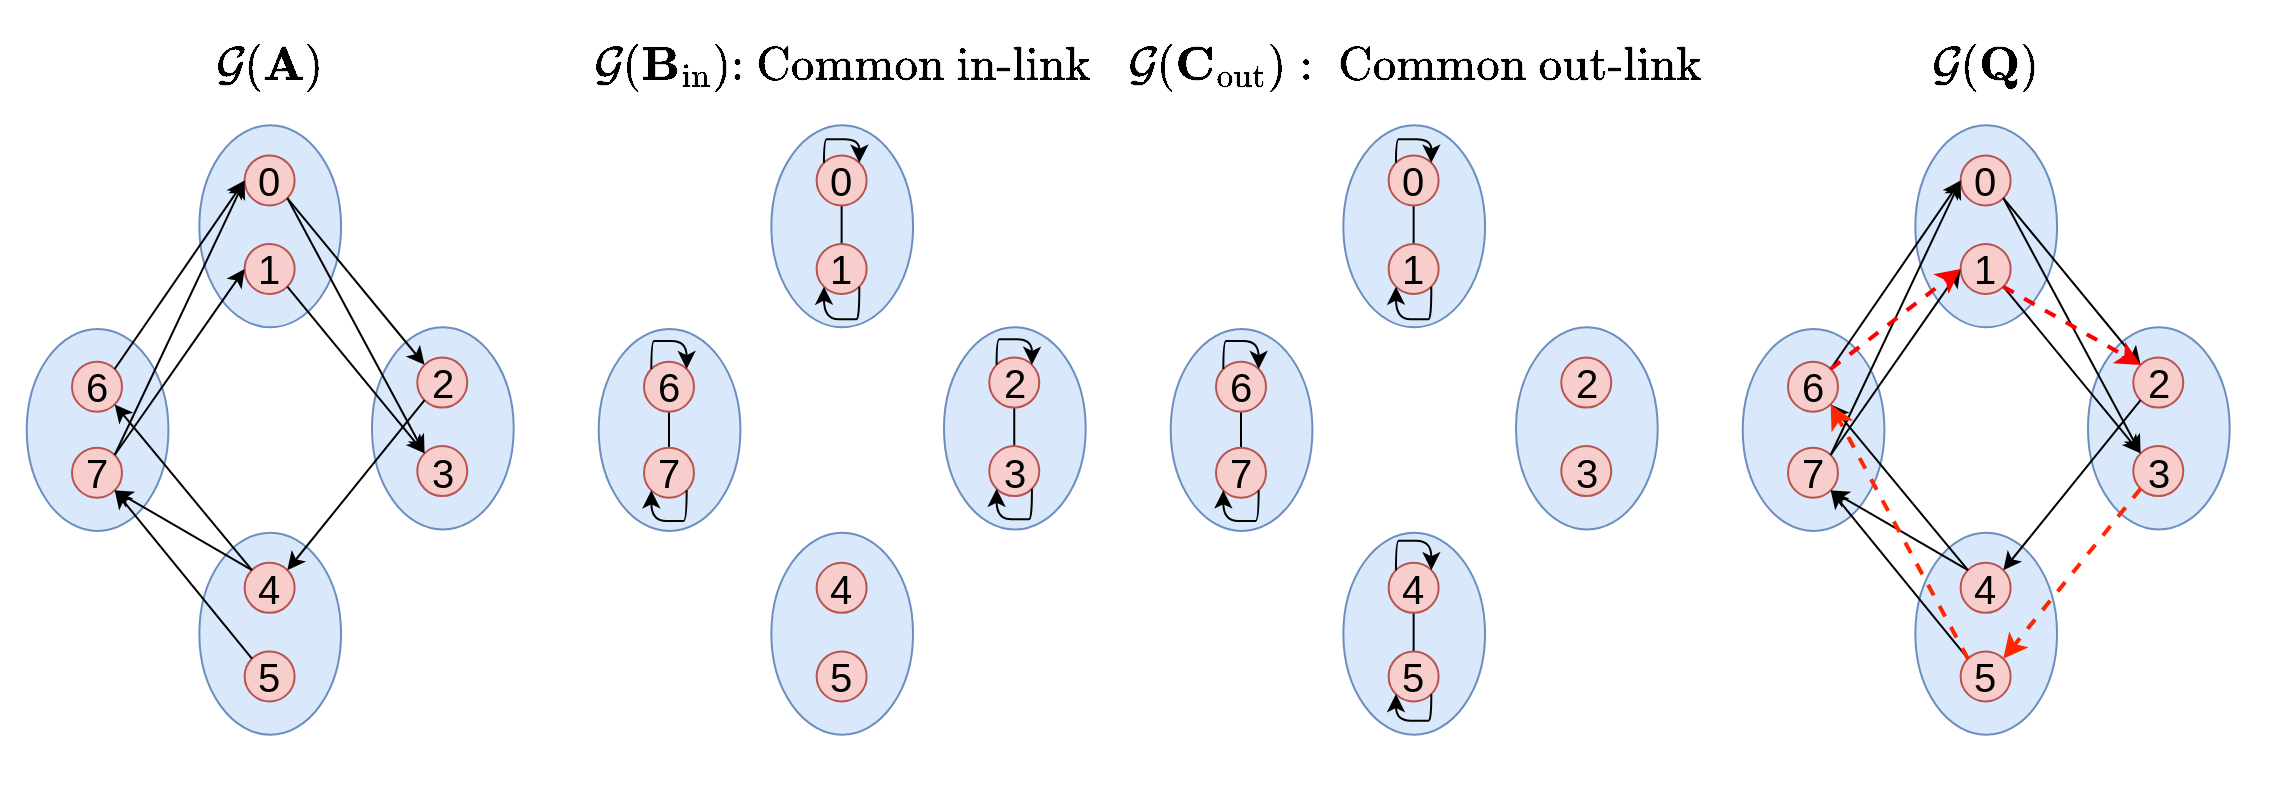 <mxfile version="21.7.2" type="github">
  <diagram name="Page-1" id="w1v2pbCQFpZ6DE9W8kbo">
    <mxGraphModel dx="866" dy="534" grid="1" gridSize="10" guides="1" tooltips="1" connect="1" arrows="1" fold="1" page="1" pageScale="1" pageWidth="1400" pageHeight="850" math="1" shadow="0">
      <root>
        <mxCell id="0" />
        <mxCell id="1" parent="0" />
        <mxCell id="zq6gwk42By_WQmrwpAdC-290" value="" style="rounded=0;whiteSpace=wrap;html=1;strokeColor=none;" parent="1" vertex="1">
          <mxGeometry x="69.79" y="30" width="1140" height="400" as="geometry" />
        </mxCell>
        <mxCell id="zq6gwk42By_WQmrwpAdC-293" value="" style="group" parent="1" vertex="1" connectable="0">
          <mxGeometry x="82" y="60" width="1115.59" height="340" as="geometry" />
        </mxCell>
        <mxCell id="zq6gwk42By_WQmrwpAdC-291" value="" style="group" parent="zq6gwk42By_WQmrwpAdC-293" vertex="1" connectable="0">
          <mxGeometry width="1115.59" height="340" as="geometry" />
        </mxCell>
        <mxCell id="zq6gwk42By_WQmrwpAdC-72" value="" style="group" parent="zq6gwk42By_WQmrwpAdC-291" vertex="1" connectable="0">
          <mxGeometry y="30" width="243.85" height="310" as="geometry" />
        </mxCell>
        <mxCell id="zq6gwk42By_WQmrwpAdC-155" value="" style="group" parent="zq6gwk42By_WQmrwpAdC-72" vertex="1" connectable="0">
          <mxGeometry x="0.361" y="103.674" width="243.489" height="101.853" as="geometry" />
        </mxCell>
        <mxCell id="zq6gwk42By_WQmrwpAdC-154" value="" style="group" parent="zq6gwk42By_WQmrwpAdC-155" vertex="1" connectable="0">
          <mxGeometry y="0.8" width="70.857" height="101.053" as="geometry" />
        </mxCell>
        <mxCell id="zq6gwk42By_WQmrwpAdC-10" value="" style="ellipse;whiteSpace=wrap;html=1;rotation=-90;fillColor=#dae8fc;strokeColor=#6c8ebf;" parent="zq6gwk42By_WQmrwpAdC-154" vertex="1">
          <mxGeometry x="-15.098" y="15.098" width="101.053" height="70.857" as="geometry" />
        </mxCell>
        <mxCell id="zq6gwk42By_WQmrwpAdC-11" value="6" style="ellipse;whiteSpace=wrap;html=1;aspect=fixed;fillColor=#f8cecc;strokeColor=#b85450;fontSize=20;" parent="zq6gwk42By_WQmrwpAdC-154" vertex="1">
          <mxGeometry x="22.638" y="16.371" width="25" height="25" as="geometry" />
        </mxCell>
        <mxCell id="zq6gwk42By_WQmrwpAdC-12" value="7" style="ellipse;whiteSpace=wrap;html=1;aspect=fixed;fillColor=#f8cecc;strokeColor=#b85450;fontSize=20;" parent="zq6gwk42By_WQmrwpAdC-154" vertex="1">
          <mxGeometry x="22.638" y="59.372" width="25" height="25" as="geometry" />
        </mxCell>
        <mxCell id="zq6gwk42By_WQmrwpAdC-152" value="" style="group" parent="zq6gwk42By_WQmrwpAdC-155" vertex="1" connectable="0">
          <mxGeometry x="172.632" width="70.857" height="101.053" as="geometry" />
        </mxCell>
        <mxCell id="zq6gwk42By_WQmrwpAdC-4" value="" style="ellipse;whiteSpace=wrap;html=1;rotation=-90;fillColor=#dae8fc;strokeColor=#6c8ebf;" parent="zq6gwk42By_WQmrwpAdC-152" vertex="1">
          <mxGeometry x="-15.098" y="15.098" width="101.053" height="70.857" as="geometry" />
        </mxCell>
        <mxCell id="zq6gwk42By_WQmrwpAdC-5" value="2" style="ellipse;whiteSpace=wrap;html=1;aspect=fixed;fillColor=#f8cecc;strokeColor=#b85450;fontSize=20;" parent="zq6gwk42By_WQmrwpAdC-152" vertex="1">
          <mxGeometry x="22.638" y="15.086" width="25" height="25" as="geometry" />
        </mxCell>
        <mxCell id="zq6gwk42By_WQmrwpAdC-6" value="3" style="ellipse;whiteSpace=wrap;html=1;aspect=fixed;fillColor=#f8cecc;strokeColor=#b85450;fontSize=20;" parent="zq6gwk42By_WQmrwpAdC-152" vertex="1">
          <mxGeometry x="22.638" y="59.372" width="25" height="25" as="geometry" />
        </mxCell>
        <mxCell id="zq6gwk42By_WQmrwpAdC-156" value="" style="group" parent="zq6gwk42By_WQmrwpAdC-72" vertex="1" connectable="0">
          <mxGeometry x="86.677" y="2.617" width="70.857" height="304.767" as="geometry" />
        </mxCell>
        <mxCell id="zq6gwk42By_WQmrwpAdC-151" value="" style="group" parent="zq6gwk42By_WQmrwpAdC-156" vertex="1" connectable="0">
          <mxGeometry width="70.857" height="101.053" as="geometry" />
        </mxCell>
        <mxCell id="zq6gwk42By_WQmrwpAdC-1" value="" style="ellipse;whiteSpace=wrap;html=1;rotation=-90;fillColor=#dae8fc;strokeColor=#6c8ebf;" parent="zq6gwk42By_WQmrwpAdC-151" vertex="1">
          <mxGeometry x="-15.098" y="15.098" width="101.053" height="70.857" as="geometry" />
        </mxCell>
        <mxCell id="zq6gwk42By_WQmrwpAdC-2" value="0" style="ellipse;whiteSpace=wrap;html=1;aspect=fixed;fillColor=#f8cecc;strokeColor=#b85450;fontSize=20;" parent="zq6gwk42By_WQmrwpAdC-151" vertex="1">
          <mxGeometry x="22.638" y="15.086" width="25" height="25" as="geometry" />
        </mxCell>
        <mxCell id="zq6gwk42By_WQmrwpAdC-3" value="1" style="ellipse;whiteSpace=wrap;html=1;aspect=fixed;fillColor=#f8cecc;strokeColor=#b85450;fontSize=20;" parent="zq6gwk42By_WQmrwpAdC-151" vertex="1">
          <mxGeometry x="22.638" y="59.372" width="25" height="25" as="geometry" />
        </mxCell>
        <mxCell id="zq6gwk42By_WQmrwpAdC-153" value="" style="group" parent="zq6gwk42By_WQmrwpAdC-156" vertex="1" connectable="0">
          <mxGeometry y="203.714" width="70.857" height="101.053" as="geometry" />
        </mxCell>
        <mxCell id="zq6gwk42By_WQmrwpAdC-7" value="" style="ellipse;whiteSpace=wrap;html=1;rotation=-90;fillColor=#dae8fc;strokeColor=#6c8ebf;" parent="zq6gwk42By_WQmrwpAdC-153" vertex="1">
          <mxGeometry x="-15.098" y="15.098" width="101.053" height="70.857" as="geometry" />
        </mxCell>
        <mxCell id="zq6gwk42By_WQmrwpAdC-8" value="4" style="ellipse;whiteSpace=wrap;html=1;aspect=fixed;fillColor=#f8cecc;strokeColor=#b85450;fontSize=20;" parent="zq6gwk42By_WQmrwpAdC-153" vertex="1">
          <mxGeometry x="22.638" y="15.086" width="25" height="25" as="geometry" />
        </mxCell>
        <mxCell id="zq6gwk42By_WQmrwpAdC-9" value="5" style="ellipse;whiteSpace=wrap;html=1;aspect=fixed;fillColor=#f8cecc;strokeColor=#b85450;fontSize=20;" parent="zq6gwk42By_WQmrwpAdC-153" vertex="1">
          <mxGeometry x="22.638" y="59.372" width="25" height="25" as="geometry" />
        </mxCell>
        <mxCell id="zq6gwk42By_WQmrwpAdC-23" style="rounded=0;orthogonalLoop=1;jettySize=auto;html=1;exitX=1;exitY=0;exitDx=0;exitDy=0;entryX=0;entryY=0.5;entryDx=0;entryDy=0;" parent="zq6gwk42By_WQmrwpAdC-72" source="zq6gwk42By_WQmrwpAdC-11" target="zq6gwk42By_WQmrwpAdC-2" edge="1">
          <mxGeometry relative="1" as="geometry" />
        </mxCell>
        <mxCell id="zq6gwk42By_WQmrwpAdC-24" style="rounded=0;orthogonalLoop=1;jettySize=auto;html=1;exitX=1;exitY=0;exitDx=0;exitDy=0;entryX=0;entryY=0.5;entryDx=0;entryDy=0;" parent="zq6gwk42By_WQmrwpAdC-72" source="zq6gwk42By_WQmrwpAdC-12" target="zq6gwk42By_WQmrwpAdC-2" edge="1">
          <mxGeometry relative="1" as="geometry" />
        </mxCell>
        <mxCell id="zq6gwk42By_WQmrwpAdC-25" style="rounded=0;orthogonalLoop=1;jettySize=auto;html=1;exitX=1;exitY=0;exitDx=0;exitDy=0;entryX=0;entryY=0.5;entryDx=0;entryDy=0;" parent="zq6gwk42By_WQmrwpAdC-72" source="zq6gwk42By_WQmrwpAdC-12" target="zq6gwk42By_WQmrwpAdC-3" edge="1">
          <mxGeometry relative="1" as="geometry" />
        </mxCell>
        <mxCell id="zq6gwk42By_WQmrwpAdC-13" style="rounded=0;orthogonalLoop=1;jettySize=auto;html=1;exitX=1;exitY=1;exitDx=0;exitDy=0;entryX=0;entryY=0;entryDx=0;entryDy=0;" parent="zq6gwk42By_WQmrwpAdC-72" source="zq6gwk42By_WQmrwpAdC-2" target="zq6gwk42By_WQmrwpAdC-5" edge="1">
          <mxGeometry relative="1" as="geometry" />
        </mxCell>
        <mxCell id="zq6gwk42By_WQmrwpAdC-14" style="rounded=0;orthogonalLoop=1;jettySize=auto;html=1;exitX=1;exitY=1;exitDx=0;exitDy=0;entryX=0;entryY=0;entryDx=0;entryDy=0;" parent="zq6gwk42By_WQmrwpAdC-72" source="zq6gwk42By_WQmrwpAdC-2" target="zq6gwk42By_WQmrwpAdC-6" edge="1">
          <mxGeometry relative="1" as="geometry" />
        </mxCell>
        <mxCell id="zq6gwk42By_WQmrwpAdC-17" style="rounded=0;orthogonalLoop=1;jettySize=auto;html=1;exitX=1;exitY=1;exitDx=0;exitDy=0;entryX=0;entryY=0;entryDx=0;entryDy=0;" parent="zq6gwk42By_WQmrwpAdC-72" source="zq6gwk42By_WQmrwpAdC-3" target="zq6gwk42By_WQmrwpAdC-6" edge="1">
          <mxGeometry relative="1" as="geometry">
            <mxPoint x="202.105" y="172.714" as="targetPoint" />
          </mxGeometry>
        </mxCell>
        <mxCell id="zq6gwk42By_WQmrwpAdC-20" style="rounded=0;orthogonalLoop=1;jettySize=auto;html=1;exitX=0;exitY=0;exitDx=0;exitDy=0;entryX=1;entryY=1;entryDx=0;entryDy=0;" parent="zq6gwk42By_WQmrwpAdC-72" source="zq6gwk42By_WQmrwpAdC-8" target="zq6gwk42By_WQmrwpAdC-11" edge="1">
          <mxGeometry relative="1" as="geometry" />
        </mxCell>
        <mxCell id="zq6gwk42By_WQmrwpAdC-21" style="rounded=0;orthogonalLoop=1;jettySize=auto;html=1;exitX=0;exitY=0;exitDx=0;exitDy=0;entryX=1;entryY=1;entryDx=0;entryDy=0;" parent="zq6gwk42By_WQmrwpAdC-72" source="zq6gwk42By_WQmrwpAdC-8" target="zq6gwk42By_WQmrwpAdC-12" edge="1">
          <mxGeometry relative="1" as="geometry" />
        </mxCell>
        <mxCell id="zq6gwk42By_WQmrwpAdC-22" style="rounded=0;orthogonalLoop=1;jettySize=auto;html=1;exitX=0;exitY=0;exitDx=0;exitDy=0;entryX=1;entryY=1;entryDx=0;entryDy=0;" parent="zq6gwk42By_WQmrwpAdC-72" source="zq6gwk42By_WQmrwpAdC-9" target="zq6gwk42By_WQmrwpAdC-12" edge="1">
          <mxGeometry relative="1" as="geometry" />
        </mxCell>
        <mxCell id="UWYhMmHwuUDx0fJ9LUwp-1" style="rounded=0;orthogonalLoop=1;jettySize=auto;html=1;exitX=0;exitY=1;exitDx=0;exitDy=0;entryX=1;entryY=0;entryDx=0;entryDy=0;" edge="1" parent="zq6gwk42By_WQmrwpAdC-72" source="zq6gwk42By_WQmrwpAdC-5" target="zq6gwk42By_WQmrwpAdC-8">
          <mxGeometry relative="1" as="geometry" />
        </mxCell>
        <mxCell id="zq6gwk42By_WQmrwpAdC-254" value="$$\mathcal{G}(\mathbf{A})$$&amp;nbsp;" style="text;html=1;strokeColor=none;fillColor=none;align=center;verticalAlign=middle;whiteSpace=wrap;rounded=0;fontSize=20;" parent="zq6gwk42By_WQmrwpAdC-291" vertex="1">
          <mxGeometry x="24.92" width="194" height="30" as="geometry" />
        </mxCell>
        <mxCell id="zq6gwk42By_WQmrwpAdC-157" value="" style="group" parent="zq6gwk42By_WQmrwpAdC-291" vertex="1" connectable="0">
          <mxGeometry x="286" y="30" width="243.85" height="310" as="geometry" />
        </mxCell>
        <mxCell id="zq6gwk42By_WQmrwpAdC-158" value="" style="group" parent="zq6gwk42By_WQmrwpAdC-157" vertex="1" connectable="0">
          <mxGeometry x="0.361" y="103.674" width="243.489" height="101.853" as="geometry" />
        </mxCell>
        <mxCell id="zq6gwk42By_WQmrwpAdC-159" value="" style="group" parent="zq6gwk42By_WQmrwpAdC-158" vertex="1" connectable="0">
          <mxGeometry y="0.8" width="70.857" height="101.053" as="geometry" />
        </mxCell>
        <mxCell id="zq6gwk42By_WQmrwpAdC-160" value="" style="ellipse;whiteSpace=wrap;html=1;rotation=-90;fillColor=#dae8fc;strokeColor=#6c8ebf;" parent="zq6gwk42By_WQmrwpAdC-159" vertex="1">
          <mxGeometry x="-15.098" y="15.098" width="101.053" height="70.857" as="geometry" />
        </mxCell>
        <mxCell id="zq6gwk42By_WQmrwpAdC-209" style="edgeStyle=orthogonalEdgeStyle;rounded=0;orthogonalLoop=1;jettySize=auto;html=1;exitX=0.5;exitY=1;exitDx=0;exitDy=0;entryX=0.5;entryY=0;entryDx=0;entryDy=0;startArrow=none;startFill=0;fontSize=20;endArrow=none;endFill=0;" parent="zq6gwk42By_WQmrwpAdC-159" source="zq6gwk42By_WQmrwpAdC-161" target="zq6gwk42By_WQmrwpAdC-162" edge="1">
          <mxGeometry relative="1" as="geometry" />
        </mxCell>
        <mxCell id="zq6gwk42By_WQmrwpAdC-161" value="6" style="ellipse;whiteSpace=wrap;html=1;aspect=fixed;fillColor=#f8cecc;strokeColor=#b85450;fontSize=20;" parent="zq6gwk42By_WQmrwpAdC-159" vertex="1">
          <mxGeometry x="22.638" y="16.371" width="25" height="25" as="geometry" />
        </mxCell>
        <mxCell id="zq6gwk42By_WQmrwpAdC-162" value="7" style="ellipse;whiteSpace=wrap;html=1;aspect=fixed;fillColor=#f8cecc;strokeColor=#b85450;fontSize=20;" parent="zq6gwk42By_WQmrwpAdC-159" vertex="1">
          <mxGeometry x="22.638" y="59.372" width="25" height="25" as="geometry" />
        </mxCell>
        <mxCell id="zq6gwk42By_WQmrwpAdC-215" style="edgeStyle=orthogonalEdgeStyle;rounded=0;orthogonalLoop=1;jettySize=auto;html=1;exitX=0;exitY=0;exitDx=0;exitDy=0;entryX=1;entryY=0;entryDx=0;entryDy=0;curved=1;" parent="zq6gwk42By_WQmrwpAdC-159" source="zq6gwk42By_WQmrwpAdC-161" target="zq6gwk42By_WQmrwpAdC-161" edge="1">
          <mxGeometry relative="1" as="geometry">
            <Array as="points">
              <mxPoint x="29" y="6" />
              <mxPoint x="41" y="6" />
            </Array>
          </mxGeometry>
        </mxCell>
        <mxCell id="zq6gwk42By_WQmrwpAdC-216" style="edgeStyle=orthogonalEdgeStyle;rounded=0;orthogonalLoop=1;jettySize=auto;html=1;exitX=1;exitY=1;exitDx=0;exitDy=0;entryX=0;entryY=1;entryDx=0;entryDy=0;curved=1;" parent="zq6gwk42By_WQmrwpAdC-159" source="zq6gwk42By_WQmrwpAdC-162" target="zq6gwk42By_WQmrwpAdC-162" edge="1">
          <mxGeometry relative="1" as="geometry">
            <Array as="points">
              <mxPoint x="41" y="96" />
              <mxPoint x="29" y="96" />
            </Array>
          </mxGeometry>
        </mxCell>
        <mxCell id="zq6gwk42By_WQmrwpAdC-163" value="" style="group" parent="zq6gwk42By_WQmrwpAdC-158" vertex="1" connectable="0">
          <mxGeometry x="172.632" width="70.857" height="101.053" as="geometry" />
        </mxCell>
        <mxCell id="zq6gwk42By_WQmrwpAdC-164" value="" style="ellipse;whiteSpace=wrap;html=1;rotation=-90;fillColor=#dae8fc;strokeColor=#6c8ebf;" parent="zq6gwk42By_WQmrwpAdC-163" vertex="1">
          <mxGeometry x="-15.098" y="15.098" width="101.053" height="70.857" as="geometry" />
        </mxCell>
        <mxCell id="zq6gwk42By_WQmrwpAdC-207" style="edgeStyle=orthogonalEdgeStyle;rounded=0;orthogonalLoop=1;jettySize=auto;html=1;exitX=0.5;exitY=1;exitDx=0;exitDy=0;entryX=0.5;entryY=0;entryDx=0;entryDy=0;startArrow=none;startFill=0;fontSize=20;endArrow=none;endFill=0;" parent="zq6gwk42By_WQmrwpAdC-163" source="zq6gwk42By_WQmrwpAdC-165" target="zq6gwk42By_WQmrwpAdC-166" edge="1">
          <mxGeometry relative="1" as="geometry" />
        </mxCell>
        <mxCell id="zq6gwk42By_WQmrwpAdC-165" value="2" style="ellipse;whiteSpace=wrap;html=1;aspect=fixed;fillColor=#f8cecc;strokeColor=#b85450;fontSize=20;" parent="zq6gwk42By_WQmrwpAdC-163" vertex="1">
          <mxGeometry x="22.638" y="15.086" width="25" height="25" as="geometry" />
        </mxCell>
        <mxCell id="zq6gwk42By_WQmrwpAdC-166" value="3" style="ellipse;whiteSpace=wrap;html=1;aspect=fixed;fillColor=#f8cecc;strokeColor=#b85450;fontSize=20;" parent="zq6gwk42By_WQmrwpAdC-163" vertex="1">
          <mxGeometry x="22.638" y="59.372" width="25" height="25" as="geometry" />
        </mxCell>
        <mxCell id="zq6gwk42By_WQmrwpAdC-213" style="edgeStyle=orthogonalEdgeStyle;rounded=0;orthogonalLoop=1;jettySize=auto;html=1;exitX=0;exitY=0;exitDx=0;exitDy=0;entryX=1;entryY=0;entryDx=0;entryDy=0;curved=1;" parent="zq6gwk42By_WQmrwpAdC-163" source="zq6gwk42By_WQmrwpAdC-165" target="zq6gwk42By_WQmrwpAdC-165" edge="1">
          <mxGeometry relative="1" as="geometry">
            <Array as="points">
              <mxPoint x="29" y="6" />
              <mxPoint x="41" y="6" />
            </Array>
          </mxGeometry>
        </mxCell>
        <mxCell id="zq6gwk42By_WQmrwpAdC-214" style="edgeStyle=orthogonalEdgeStyle;rounded=0;orthogonalLoop=1;jettySize=auto;html=1;exitX=1;exitY=1;exitDx=0;exitDy=0;entryX=0;entryY=1;entryDx=0;entryDy=0;curved=1;" parent="zq6gwk42By_WQmrwpAdC-163" source="zq6gwk42By_WQmrwpAdC-166" target="zq6gwk42By_WQmrwpAdC-166" edge="1">
          <mxGeometry relative="1" as="geometry">
            <Array as="points">
              <mxPoint x="41" y="96" />
              <mxPoint x="29" y="96" />
            </Array>
          </mxGeometry>
        </mxCell>
        <mxCell id="zq6gwk42By_WQmrwpAdC-167" value="" style="group" parent="zq6gwk42By_WQmrwpAdC-157" vertex="1" connectable="0">
          <mxGeometry x="86.677" y="2.617" width="70.857" height="304.767" as="geometry" />
        </mxCell>
        <mxCell id="zq6gwk42By_WQmrwpAdC-168" value="" style="group" parent="zq6gwk42By_WQmrwpAdC-167" vertex="1" connectable="0">
          <mxGeometry width="70.857" height="101.053" as="geometry" />
        </mxCell>
        <mxCell id="zq6gwk42By_WQmrwpAdC-169" value="" style="ellipse;whiteSpace=wrap;html=1;rotation=-90;fillColor=#dae8fc;strokeColor=#6c8ebf;" parent="zq6gwk42By_WQmrwpAdC-168" vertex="1">
          <mxGeometry x="-15.098" y="15.098" width="101.053" height="70.857" as="geometry" />
        </mxCell>
        <mxCell id="zq6gwk42By_WQmrwpAdC-206" style="edgeStyle=orthogonalEdgeStyle;rounded=0;orthogonalLoop=1;jettySize=auto;html=1;exitX=0.5;exitY=1;exitDx=0;exitDy=0;entryX=0.5;entryY=0;entryDx=0;entryDy=0;startArrow=none;startFill=0;fontSize=20;endArrow=none;endFill=0;" parent="zq6gwk42By_WQmrwpAdC-168" source="zq6gwk42By_WQmrwpAdC-170" target="zq6gwk42By_WQmrwpAdC-171" edge="1">
          <mxGeometry relative="1" as="geometry" />
        </mxCell>
        <mxCell id="zq6gwk42By_WQmrwpAdC-170" value="0" style="ellipse;whiteSpace=wrap;html=1;aspect=fixed;fillColor=#f8cecc;strokeColor=#b85450;fontSize=20;" parent="zq6gwk42By_WQmrwpAdC-168" vertex="1">
          <mxGeometry x="22.638" y="15.086" width="25" height="25" as="geometry" />
        </mxCell>
        <mxCell id="zq6gwk42By_WQmrwpAdC-171" value="1" style="ellipse;whiteSpace=wrap;html=1;aspect=fixed;fillColor=#f8cecc;strokeColor=#b85450;fontSize=20;" parent="zq6gwk42By_WQmrwpAdC-168" vertex="1">
          <mxGeometry x="22.638" y="59.372" width="25" height="25" as="geometry" />
        </mxCell>
        <mxCell id="zq6gwk42By_WQmrwpAdC-211" style="edgeStyle=orthogonalEdgeStyle;rounded=0;orthogonalLoop=1;jettySize=auto;html=1;exitX=0;exitY=0;exitDx=0;exitDy=0;entryX=1;entryY=0;entryDx=0;entryDy=0;curved=1;" parent="zq6gwk42By_WQmrwpAdC-168" source="zq6gwk42By_WQmrwpAdC-170" target="zq6gwk42By_WQmrwpAdC-170" edge="1">
          <mxGeometry relative="1" as="geometry">
            <Array as="points">
              <mxPoint x="29" y="7" />
              <mxPoint x="41" y="7" />
            </Array>
          </mxGeometry>
        </mxCell>
        <mxCell id="zq6gwk42By_WQmrwpAdC-212" style="edgeStyle=orthogonalEdgeStyle;rounded=0;orthogonalLoop=1;jettySize=auto;html=1;exitX=1;exitY=1;exitDx=0;exitDy=0;entryX=0;entryY=1;entryDx=0;entryDy=0;curved=1;" parent="zq6gwk42By_WQmrwpAdC-168" source="zq6gwk42By_WQmrwpAdC-171" target="zq6gwk42By_WQmrwpAdC-171" edge="1">
          <mxGeometry relative="1" as="geometry">
            <Array as="points">
              <mxPoint x="41" y="97" />
              <mxPoint x="29" y="97" />
            </Array>
          </mxGeometry>
        </mxCell>
        <mxCell id="zq6gwk42By_WQmrwpAdC-172" value="" style="group" parent="zq6gwk42By_WQmrwpAdC-167" vertex="1" connectable="0">
          <mxGeometry y="203.714" width="70.857" height="101.053" as="geometry" />
        </mxCell>
        <mxCell id="zq6gwk42By_WQmrwpAdC-173" value="" style="ellipse;whiteSpace=wrap;html=1;rotation=-90;fillColor=#dae8fc;strokeColor=#6c8ebf;" parent="zq6gwk42By_WQmrwpAdC-172" vertex="1">
          <mxGeometry x="-15.098" y="15.098" width="101.053" height="70.857" as="geometry" />
        </mxCell>
        <mxCell id="zq6gwk42By_WQmrwpAdC-174" value="4" style="ellipse;whiteSpace=wrap;html=1;aspect=fixed;fillColor=#f8cecc;strokeColor=#b85450;fontSize=20;" parent="zq6gwk42By_WQmrwpAdC-172" vertex="1">
          <mxGeometry x="22.638" y="15.086" width="25" height="25" as="geometry" />
        </mxCell>
        <mxCell id="zq6gwk42By_WQmrwpAdC-175" value="5" style="ellipse;whiteSpace=wrap;html=1;aspect=fixed;fillColor=#f8cecc;strokeColor=#b85450;fontSize=20;" parent="zq6gwk42By_WQmrwpAdC-172" vertex="1">
          <mxGeometry x="22.638" y="59.372" width="25" height="25" as="geometry" />
        </mxCell>
        <mxCell id="zq6gwk42By_WQmrwpAdC-219" value="" style="group" parent="zq6gwk42By_WQmrwpAdC-291" vertex="1" connectable="0">
          <mxGeometry x="572" y="30" width="243.85" height="310" as="geometry" />
        </mxCell>
        <mxCell id="zq6gwk42By_WQmrwpAdC-220" value="" style="group" parent="zq6gwk42By_WQmrwpAdC-219" vertex="1" connectable="0">
          <mxGeometry x="0.361" y="103.674" width="243.489" height="101.853" as="geometry" />
        </mxCell>
        <mxCell id="zq6gwk42By_WQmrwpAdC-221" value="" style="group" parent="zq6gwk42By_WQmrwpAdC-220" vertex="1" connectable="0">
          <mxGeometry y="0.8" width="70.857" height="101.053" as="geometry" />
        </mxCell>
        <mxCell id="zq6gwk42By_WQmrwpAdC-222" value="" style="ellipse;whiteSpace=wrap;html=1;rotation=-90;fillColor=#dae8fc;strokeColor=#6c8ebf;" parent="zq6gwk42By_WQmrwpAdC-221" vertex="1">
          <mxGeometry x="-15.098" y="15.098" width="101.053" height="70.857" as="geometry" />
        </mxCell>
        <mxCell id="zq6gwk42By_WQmrwpAdC-223" style="edgeStyle=orthogonalEdgeStyle;rounded=0;orthogonalLoop=1;jettySize=auto;html=1;exitX=0.5;exitY=1;exitDx=0;exitDy=0;entryX=0.5;entryY=0;entryDx=0;entryDy=0;startArrow=none;startFill=0;fontSize=20;endArrow=none;endFill=0;" parent="zq6gwk42By_WQmrwpAdC-221" source="zq6gwk42By_WQmrwpAdC-224" target="zq6gwk42By_WQmrwpAdC-225" edge="1">
          <mxGeometry relative="1" as="geometry" />
        </mxCell>
        <mxCell id="zq6gwk42By_WQmrwpAdC-224" value="6" style="ellipse;whiteSpace=wrap;html=1;aspect=fixed;fillColor=#f8cecc;strokeColor=#b85450;fontSize=20;" parent="zq6gwk42By_WQmrwpAdC-221" vertex="1">
          <mxGeometry x="22.638" y="16.371" width="25" height="25" as="geometry" />
        </mxCell>
        <mxCell id="zq6gwk42By_WQmrwpAdC-225" value="7" style="ellipse;whiteSpace=wrap;html=1;aspect=fixed;fillColor=#f8cecc;strokeColor=#b85450;fontSize=20;" parent="zq6gwk42By_WQmrwpAdC-221" vertex="1">
          <mxGeometry x="22.638" y="59.372" width="25" height="25" as="geometry" />
        </mxCell>
        <mxCell id="zq6gwk42By_WQmrwpAdC-226" style="edgeStyle=orthogonalEdgeStyle;rounded=0;orthogonalLoop=1;jettySize=auto;html=1;exitX=0;exitY=0;exitDx=0;exitDy=0;entryX=1;entryY=0;entryDx=0;entryDy=0;curved=1;" parent="zq6gwk42By_WQmrwpAdC-221" source="zq6gwk42By_WQmrwpAdC-224" target="zq6gwk42By_WQmrwpAdC-224" edge="1">
          <mxGeometry relative="1" as="geometry">
            <Array as="points">
              <mxPoint x="29" y="6" />
              <mxPoint x="41" y="6" />
            </Array>
          </mxGeometry>
        </mxCell>
        <mxCell id="zq6gwk42By_WQmrwpAdC-227" style="edgeStyle=orthogonalEdgeStyle;rounded=0;orthogonalLoop=1;jettySize=auto;html=1;exitX=1;exitY=1;exitDx=0;exitDy=0;entryX=0;entryY=1;entryDx=0;entryDy=0;curved=1;" parent="zq6gwk42By_WQmrwpAdC-221" source="zq6gwk42By_WQmrwpAdC-225" target="zq6gwk42By_WQmrwpAdC-225" edge="1">
          <mxGeometry relative="1" as="geometry">
            <Array as="points">
              <mxPoint x="41" y="96" />
              <mxPoint x="29" y="96" />
            </Array>
          </mxGeometry>
        </mxCell>
        <mxCell id="zq6gwk42By_WQmrwpAdC-228" value="" style="group" parent="zq6gwk42By_WQmrwpAdC-220" vertex="1" connectable="0">
          <mxGeometry x="172.632" width="70.857" height="101.053" as="geometry" />
        </mxCell>
        <mxCell id="zq6gwk42By_WQmrwpAdC-229" value="" style="ellipse;whiteSpace=wrap;html=1;rotation=-90;fillColor=#dae8fc;strokeColor=#6c8ebf;" parent="zq6gwk42By_WQmrwpAdC-228" vertex="1">
          <mxGeometry x="-15.098" y="15.098" width="101.053" height="70.857" as="geometry" />
        </mxCell>
        <mxCell id="zq6gwk42By_WQmrwpAdC-231" value="2" style="ellipse;whiteSpace=wrap;html=1;aspect=fixed;fillColor=#f8cecc;strokeColor=#b85450;fontSize=20;" parent="zq6gwk42By_WQmrwpAdC-228" vertex="1">
          <mxGeometry x="22.638" y="15.086" width="25" height="25" as="geometry" />
        </mxCell>
        <mxCell id="zq6gwk42By_WQmrwpAdC-232" value="3" style="ellipse;whiteSpace=wrap;html=1;aspect=fixed;fillColor=#f8cecc;strokeColor=#b85450;fontSize=20;" parent="zq6gwk42By_WQmrwpAdC-228" vertex="1">
          <mxGeometry x="22.638" y="59.372" width="25" height="25" as="geometry" />
        </mxCell>
        <mxCell id="zq6gwk42By_WQmrwpAdC-235" value="" style="group" parent="zq6gwk42By_WQmrwpAdC-219" vertex="1" connectable="0">
          <mxGeometry x="86.677" y="2.617" width="70.857" height="304.767" as="geometry" />
        </mxCell>
        <mxCell id="zq6gwk42By_WQmrwpAdC-236" value="" style="group" parent="zq6gwk42By_WQmrwpAdC-235" vertex="1" connectable="0">
          <mxGeometry width="70.857" height="101.053" as="geometry" />
        </mxCell>
        <mxCell id="zq6gwk42By_WQmrwpAdC-237" value="" style="ellipse;whiteSpace=wrap;html=1;rotation=-90;fillColor=#dae8fc;strokeColor=#6c8ebf;" parent="zq6gwk42By_WQmrwpAdC-236" vertex="1">
          <mxGeometry x="-15.098" y="15.098" width="101.053" height="70.857" as="geometry" />
        </mxCell>
        <mxCell id="zq6gwk42By_WQmrwpAdC-238" style="edgeStyle=orthogonalEdgeStyle;rounded=0;orthogonalLoop=1;jettySize=auto;html=1;exitX=0.5;exitY=1;exitDx=0;exitDy=0;entryX=0.5;entryY=0;entryDx=0;entryDy=0;startArrow=none;startFill=0;fontSize=20;endArrow=none;endFill=0;" parent="zq6gwk42By_WQmrwpAdC-236" source="zq6gwk42By_WQmrwpAdC-239" target="zq6gwk42By_WQmrwpAdC-240" edge="1">
          <mxGeometry relative="1" as="geometry" />
        </mxCell>
        <mxCell id="zq6gwk42By_WQmrwpAdC-239" value="0" style="ellipse;whiteSpace=wrap;html=1;aspect=fixed;fillColor=#f8cecc;strokeColor=#b85450;fontSize=20;" parent="zq6gwk42By_WQmrwpAdC-236" vertex="1">
          <mxGeometry x="22.638" y="15.086" width="25" height="25" as="geometry" />
        </mxCell>
        <mxCell id="zq6gwk42By_WQmrwpAdC-240" value="1" style="ellipse;whiteSpace=wrap;html=1;aspect=fixed;fillColor=#f8cecc;strokeColor=#b85450;fontSize=20;" parent="zq6gwk42By_WQmrwpAdC-236" vertex="1">
          <mxGeometry x="22.638" y="59.372" width="25" height="25" as="geometry" />
        </mxCell>
        <mxCell id="zq6gwk42By_WQmrwpAdC-241" style="edgeStyle=orthogonalEdgeStyle;rounded=0;orthogonalLoop=1;jettySize=auto;html=1;exitX=0;exitY=0;exitDx=0;exitDy=0;entryX=1;entryY=0;entryDx=0;entryDy=0;curved=1;" parent="zq6gwk42By_WQmrwpAdC-236" source="zq6gwk42By_WQmrwpAdC-239" target="zq6gwk42By_WQmrwpAdC-239" edge="1">
          <mxGeometry relative="1" as="geometry">
            <Array as="points">
              <mxPoint x="29" y="7" />
              <mxPoint x="41" y="7" />
            </Array>
          </mxGeometry>
        </mxCell>
        <mxCell id="zq6gwk42By_WQmrwpAdC-242" style="edgeStyle=orthogonalEdgeStyle;rounded=0;orthogonalLoop=1;jettySize=auto;html=1;exitX=1;exitY=1;exitDx=0;exitDy=0;entryX=0;entryY=1;entryDx=0;entryDy=0;curved=1;" parent="zq6gwk42By_WQmrwpAdC-236" source="zq6gwk42By_WQmrwpAdC-240" target="zq6gwk42By_WQmrwpAdC-240" edge="1">
          <mxGeometry relative="1" as="geometry">
            <Array as="points">
              <mxPoint x="41" y="97" />
              <mxPoint x="29" y="97" />
            </Array>
          </mxGeometry>
        </mxCell>
        <mxCell id="zq6gwk42By_WQmrwpAdC-243" value="" style="group" parent="zq6gwk42By_WQmrwpAdC-235" vertex="1" connectable="0">
          <mxGeometry y="203.714" width="70.857" height="101.053" as="geometry" />
        </mxCell>
        <mxCell id="zq6gwk42By_WQmrwpAdC-244" value="" style="ellipse;whiteSpace=wrap;html=1;rotation=-90;fillColor=#dae8fc;strokeColor=#6c8ebf;" parent="zq6gwk42By_WQmrwpAdC-243" vertex="1">
          <mxGeometry x="-15.098" y="15.098" width="101.053" height="70.857" as="geometry" />
        </mxCell>
        <mxCell id="zq6gwk42By_WQmrwpAdC-292" style="edgeStyle=orthogonalEdgeStyle;rounded=0;orthogonalLoop=1;jettySize=auto;html=1;exitX=0.5;exitY=1;exitDx=0;exitDy=0;entryX=0.5;entryY=0;entryDx=0;entryDy=0;endArrow=none;endFill=0;" parent="zq6gwk42By_WQmrwpAdC-243" source="zq6gwk42By_WQmrwpAdC-245" target="zq6gwk42By_WQmrwpAdC-246" edge="1">
          <mxGeometry relative="1" as="geometry" />
        </mxCell>
        <mxCell id="zq6gwk42By_WQmrwpAdC-245" value="4" style="ellipse;whiteSpace=wrap;html=1;aspect=fixed;fillColor=#f8cecc;strokeColor=#b85450;fontSize=20;" parent="zq6gwk42By_WQmrwpAdC-243" vertex="1">
          <mxGeometry x="22.638" y="15.086" width="25" height="25" as="geometry" />
        </mxCell>
        <mxCell id="zq6gwk42By_WQmrwpAdC-246" value="5" style="ellipse;whiteSpace=wrap;html=1;aspect=fixed;fillColor=#f8cecc;strokeColor=#b85450;fontSize=20;" parent="zq6gwk42By_WQmrwpAdC-243" vertex="1">
          <mxGeometry x="22.638" y="59.372" width="25" height="25" as="geometry" />
        </mxCell>
        <mxCell id="zq6gwk42By_WQmrwpAdC-247" style="edgeStyle=orthogonalEdgeStyle;rounded=0;orthogonalLoop=1;jettySize=auto;html=1;exitX=0;exitY=0;exitDx=0;exitDy=0;entryX=1;entryY=0;entryDx=0;entryDy=0;curved=1;" parent="zq6gwk42By_WQmrwpAdC-243" source="zq6gwk42By_WQmrwpAdC-245" target="zq6gwk42By_WQmrwpAdC-245" edge="1">
          <mxGeometry relative="1" as="geometry">
            <Array as="points">
              <mxPoint x="29" y="4" />
              <mxPoint x="41" y="4" />
            </Array>
          </mxGeometry>
        </mxCell>
        <mxCell id="zq6gwk42By_WQmrwpAdC-248" style="edgeStyle=orthogonalEdgeStyle;rounded=0;orthogonalLoop=1;jettySize=auto;html=1;exitX=1;exitY=1;exitDx=0;exitDy=0;entryX=0;entryY=1;entryDx=0;entryDy=0;curved=1;" parent="zq6gwk42By_WQmrwpAdC-243" source="zq6gwk42By_WQmrwpAdC-246" target="zq6gwk42By_WQmrwpAdC-246" edge="1">
          <mxGeometry relative="1" as="geometry">
            <Array as="points">
              <mxPoint x="41" y="94" />
              <mxPoint x="29" y="94" />
            </Array>
          </mxGeometry>
        </mxCell>
        <mxCell id="zq6gwk42By_WQmrwpAdC-251" value="$$\mathcal{G}(\mathbf{B}_\text{in})\text{: Common in-link}$$&amp;nbsp;" style="text;html=1;strokeColor=none;fillColor=none;align=center;verticalAlign=middle;whiteSpace=wrap;rounded=0;fontSize=20;" parent="zq6gwk42By_WQmrwpAdC-291" vertex="1">
          <mxGeometry x="310.92" width="194" height="30" as="geometry" />
        </mxCell>
        <mxCell id="zq6gwk42By_WQmrwpAdC-253" value="$$\mathcal{G}(\mathbf{C}_\text{out}):\text{ Common out-link}$$&amp;nbsp;" style="text;html=1;strokeColor=none;fillColor=none;align=center;verticalAlign=middle;whiteSpace=wrap;rounded=0;fontSize=20;" parent="zq6gwk42By_WQmrwpAdC-291" vertex="1">
          <mxGeometry x="596.92" width="194" height="30" as="geometry" />
        </mxCell>
        <mxCell id="zq6gwk42By_WQmrwpAdC-255" value="" style="group" parent="zq6gwk42By_WQmrwpAdC-291" vertex="1" connectable="0">
          <mxGeometry x="858" y="30" width="243.85" height="310" as="geometry" />
        </mxCell>
        <mxCell id="zq6gwk42By_WQmrwpAdC-256" value="" style="group" parent="zq6gwk42By_WQmrwpAdC-255" vertex="1" connectable="0">
          <mxGeometry x="0.361" y="103.674" width="243.489" height="101.853" as="geometry" />
        </mxCell>
        <mxCell id="zq6gwk42By_WQmrwpAdC-257" value="" style="group" parent="zq6gwk42By_WQmrwpAdC-256" vertex="1" connectable="0">
          <mxGeometry y="0.8" width="70.857" height="101.053" as="geometry" />
        </mxCell>
        <mxCell id="zq6gwk42By_WQmrwpAdC-258" value="" style="ellipse;whiteSpace=wrap;html=1;rotation=-90;fillColor=#dae8fc;strokeColor=#6c8ebf;" parent="zq6gwk42By_WQmrwpAdC-257" vertex="1">
          <mxGeometry x="-15.098" y="15.098" width="101.053" height="70.857" as="geometry" />
        </mxCell>
        <mxCell id="zq6gwk42By_WQmrwpAdC-259" value="6" style="ellipse;whiteSpace=wrap;html=1;aspect=fixed;fillColor=#f8cecc;strokeColor=#b85450;fontSize=20;" parent="zq6gwk42By_WQmrwpAdC-257" vertex="1">
          <mxGeometry x="22.638" y="16.371" width="25" height="25" as="geometry" />
        </mxCell>
        <mxCell id="zq6gwk42By_WQmrwpAdC-260" value="7" style="ellipse;whiteSpace=wrap;html=1;aspect=fixed;fillColor=#f8cecc;strokeColor=#b85450;fontSize=20;" parent="zq6gwk42By_WQmrwpAdC-257" vertex="1">
          <mxGeometry x="22.638" y="59.372" width="25" height="25" as="geometry" />
        </mxCell>
        <mxCell id="zq6gwk42By_WQmrwpAdC-261" value="" style="group" parent="zq6gwk42By_WQmrwpAdC-256" vertex="1" connectable="0">
          <mxGeometry x="172.632" width="70.857" height="101.053" as="geometry" />
        </mxCell>
        <mxCell id="zq6gwk42By_WQmrwpAdC-262" value="" style="ellipse;whiteSpace=wrap;html=1;rotation=-90;fillColor=#dae8fc;strokeColor=#6c8ebf;" parent="zq6gwk42By_WQmrwpAdC-261" vertex="1">
          <mxGeometry x="-15.098" y="15.098" width="101.053" height="70.857" as="geometry" />
        </mxCell>
        <mxCell id="zq6gwk42By_WQmrwpAdC-263" value="2" style="ellipse;whiteSpace=wrap;html=1;aspect=fixed;fillColor=#f8cecc;strokeColor=#b85450;fontSize=20;" parent="zq6gwk42By_WQmrwpAdC-261" vertex="1">
          <mxGeometry x="22.638" y="15.086" width="25" height="25" as="geometry" />
        </mxCell>
        <mxCell id="zq6gwk42By_WQmrwpAdC-264" value="3" style="ellipse;whiteSpace=wrap;html=1;aspect=fixed;fillColor=#f8cecc;strokeColor=#b85450;fontSize=20;" parent="zq6gwk42By_WQmrwpAdC-261" vertex="1">
          <mxGeometry x="22.638" y="59.372" width="25" height="25" as="geometry" />
        </mxCell>
        <mxCell id="zq6gwk42By_WQmrwpAdC-265" value="" style="group" parent="zq6gwk42By_WQmrwpAdC-255" vertex="1" connectable="0">
          <mxGeometry x="86.677" y="2.617" width="70.857" height="304.767" as="geometry" />
        </mxCell>
        <mxCell id="zq6gwk42By_WQmrwpAdC-266" value="" style="group" parent="zq6gwk42By_WQmrwpAdC-265" vertex="1" connectable="0">
          <mxGeometry width="70.857" height="101.053" as="geometry" />
        </mxCell>
        <mxCell id="zq6gwk42By_WQmrwpAdC-267" value="" style="ellipse;whiteSpace=wrap;html=1;rotation=-90;fillColor=#dae8fc;strokeColor=#6c8ebf;" parent="zq6gwk42By_WQmrwpAdC-266" vertex="1">
          <mxGeometry x="-15.098" y="15.098" width="101.053" height="70.857" as="geometry" />
        </mxCell>
        <mxCell id="zq6gwk42By_WQmrwpAdC-268" value="0" style="ellipse;whiteSpace=wrap;html=1;aspect=fixed;fillColor=#f8cecc;strokeColor=#b85450;fontSize=20;" parent="zq6gwk42By_WQmrwpAdC-266" vertex="1">
          <mxGeometry x="22.638" y="15.086" width="25" height="25" as="geometry" />
        </mxCell>
        <mxCell id="zq6gwk42By_WQmrwpAdC-269" value="1" style="ellipse;whiteSpace=wrap;html=1;aspect=fixed;fillColor=#f8cecc;strokeColor=#b85450;fontSize=20;" parent="zq6gwk42By_WQmrwpAdC-266" vertex="1">
          <mxGeometry x="22.638" y="59.372" width="25" height="25" as="geometry" />
        </mxCell>
        <mxCell id="zq6gwk42By_WQmrwpAdC-270" value="" style="group" parent="zq6gwk42By_WQmrwpAdC-265" vertex="1" connectable="0">
          <mxGeometry y="203.714" width="70.857" height="101.053" as="geometry" />
        </mxCell>
        <mxCell id="zq6gwk42By_WQmrwpAdC-271" value="" style="ellipse;whiteSpace=wrap;html=1;rotation=-90;fillColor=#dae8fc;strokeColor=#6c8ebf;" parent="zq6gwk42By_WQmrwpAdC-270" vertex="1">
          <mxGeometry x="-15.098" y="15.098" width="101.053" height="70.857" as="geometry" />
        </mxCell>
        <mxCell id="zq6gwk42By_WQmrwpAdC-272" value="4" style="ellipse;whiteSpace=wrap;html=1;aspect=fixed;fillColor=#f8cecc;strokeColor=#b85450;fontSize=20;" parent="zq6gwk42By_WQmrwpAdC-270" vertex="1">
          <mxGeometry x="22.638" y="15.086" width="25" height="25" as="geometry" />
        </mxCell>
        <mxCell id="zq6gwk42By_WQmrwpAdC-273" value="5" style="ellipse;whiteSpace=wrap;html=1;aspect=fixed;fillColor=#f8cecc;strokeColor=#b85450;fontSize=20;" parent="zq6gwk42By_WQmrwpAdC-270" vertex="1">
          <mxGeometry x="22.638" y="59.372" width="25" height="25" as="geometry" />
        </mxCell>
        <mxCell id="zq6gwk42By_WQmrwpAdC-274" style="rounded=0;orthogonalLoop=1;jettySize=auto;html=1;exitX=1;exitY=0;exitDx=0;exitDy=0;entryX=0;entryY=0.5;entryDx=0;entryDy=0;" parent="zq6gwk42By_WQmrwpAdC-255" source="zq6gwk42By_WQmrwpAdC-259" target="zq6gwk42By_WQmrwpAdC-268" edge="1">
          <mxGeometry relative="1" as="geometry" />
        </mxCell>
        <mxCell id="zq6gwk42By_WQmrwpAdC-275" style="rounded=0;orthogonalLoop=1;jettySize=auto;html=1;exitX=1;exitY=0;exitDx=0;exitDy=0;entryX=0;entryY=0.5;entryDx=0;entryDy=0;" parent="zq6gwk42By_WQmrwpAdC-255" source="zq6gwk42By_WQmrwpAdC-260" target="zq6gwk42By_WQmrwpAdC-268" edge="1">
          <mxGeometry relative="1" as="geometry" />
        </mxCell>
        <mxCell id="zq6gwk42By_WQmrwpAdC-276" style="rounded=0;orthogonalLoop=1;jettySize=auto;html=1;exitX=1;exitY=0;exitDx=0;exitDy=0;entryX=0;entryY=0.5;entryDx=0;entryDy=0;" parent="zq6gwk42By_WQmrwpAdC-255" source="zq6gwk42By_WQmrwpAdC-260" target="zq6gwk42By_WQmrwpAdC-269" edge="1">
          <mxGeometry relative="1" as="geometry" />
        </mxCell>
        <mxCell id="zq6gwk42By_WQmrwpAdC-277" style="rounded=0;orthogonalLoop=1;jettySize=auto;html=1;exitX=1;exitY=1;exitDx=0;exitDy=0;entryX=0;entryY=0;entryDx=0;entryDy=0;" parent="zq6gwk42By_WQmrwpAdC-255" source="zq6gwk42By_WQmrwpAdC-268" target="zq6gwk42By_WQmrwpAdC-263" edge="1">
          <mxGeometry relative="1" as="geometry" />
        </mxCell>
        <mxCell id="zq6gwk42By_WQmrwpAdC-278" style="rounded=0;orthogonalLoop=1;jettySize=auto;html=1;exitX=1;exitY=1;exitDx=0;exitDy=0;entryX=0;entryY=0;entryDx=0;entryDy=0;" parent="zq6gwk42By_WQmrwpAdC-255" source="zq6gwk42By_WQmrwpAdC-268" target="zq6gwk42By_WQmrwpAdC-264" edge="1">
          <mxGeometry relative="1" as="geometry" />
        </mxCell>
        <mxCell id="zq6gwk42By_WQmrwpAdC-279" style="rounded=0;orthogonalLoop=1;jettySize=auto;html=1;exitX=1;exitY=1;exitDx=0;exitDy=0;entryX=0;entryY=0;entryDx=0;entryDy=0;" parent="zq6gwk42By_WQmrwpAdC-255" source="zq6gwk42By_WQmrwpAdC-269" target="zq6gwk42By_WQmrwpAdC-264" edge="1">
          <mxGeometry relative="1" as="geometry">
            <mxPoint x="202.105" y="172.714" as="targetPoint" />
          </mxGeometry>
        </mxCell>
        <mxCell id="zq6gwk42By_WQmrwpAdC-280" style="rounded=0;orthogonalLoop=1;jettySize=auto;html=1;exitX=0;exitY=1;exitDx=0;exitDy=0;entryX=1;entryY=0;entryDx=0;entryDy=0;strokeColor=#ff2600;strokeWidth=2;dashed=1;" parent="zq6gwk42By_WQmrwpAdC-255" source="zq6gwk42By_WQmrwpAdC-264" target="zq6gwk42By_WQmrwpAdC-273" edge="1">
          <mxGeometry relative="1" as="geometry" />
        </mxCell>
        <mxCell id="zq6gwk42By_WQmrwpAdC-281" style="rounded=0;orthogonalLoop=1;jettySize=auto;html=1;exitX=0;exitY=1;exitDx=0;exitDy=0;entryX=1;entryY=0;entryDx=0;entryDy=0;strokeColor=#000000;strokeWidth=1;" parent="zq6gwk42By_WQmrwpAdC-255" source="zq6gwk42By_WQmrwpAdC-263" target="zq6gwk42By_WQmrwpAdC-272" edge="1">
          <mxGeometry relative="1" as="geometry" />
        </mxCell>
        <mxCell id="zq6gwk42By_WQmrwpAdC-282" style="rounded=0;orthogonalLoop=1;jettySize=auto;html=1;exitX=0;exitY=0;exitDx=0;exitDy=0;entryX=1;entryY=1;entryDx=0;entryDy=0;" parent="zq6gwk42By_WQmrwpAdC-255" source="zq6gwk42By_WQmrwpAdC-272" target="zq6gwk42By_WQmrwpAdC-259" edge="1">
          <mxGeometry relative="1" as="geometry" />
        </mxCell>
        <mxCell id="zq6gwk42By_WQmrwpAdC-283" style="rounded=0;orthogonalLoop=1;jettySize=auto;html=1;exitX=0;exitY=0;exitDx=0;exitDy=0;entryX=1;entryY=1;entryDx=0;entryDy=0;" parent="zq6gwk42By_WQmrwpAdC-255" source="zq6gwk42By_WQmrwpAdC-272" target="zq6gwk42By_WQmrwpAdC-260" edge="1">
          <mxGeometry relative="1" as="geometry" />
        </mxCell>
        <mxCell id="zq6gwk42By_WQmrwpAdC-284" style="rounded=0;orthogonalLoop=1;jettySize=auto;html=1;exitX=0;exitY=0;exitDx=0;exitDy=0;entryX=1;entryY=1;entryDx=0;entryDy=0;" parent="zq6gwk42By_WQmrwpAdC-255" source="zq6gwk42By_WQmrwpAdC-273" target="zq6gwk42By_WQmrwpAdC-260" edge="1">
          <mxGeometry relative="1" as="geometry" />
        </mxCell>
        <mxCell id="zq6gwk42By_WQmrwpAdC-285" style="rounded=0;orthogonalLoop=1;jettySize=auto;html=1;exitX=0;exitY=0;exitDx=0;exitDy=0;entryX=1;entryY=1;entryDx=0;entryDy=0;strokeColor=#ff2600;strokeWidth=2;dashed=1;" parent="zq6gwk42By_WQmrwpAdC-255" source="zq6gwk42By_WQmrwpAdC-273" target="zq6gwk42By_WQmrwpAdC-259" edge="1">
          <mxGeometry relative="1" as="geometry" />
        </mxCell>
        <mxCell id="zq6gwk42By_WQmrwpAdC-286" style="rounded=0;orthogonalLoop=1;jettySize=auto;html=1;exitX=1;exitY=0;exitDx=0;exitDy=0;entryX=0;entryY=0.5;entryDx=0;entryDy=0;strokeColor=#FF0000;strokeWidth=2;dashed=1;" parent="zq6gwk42By_WQmrwpAdC-255" source="zq6gwk42By_WQmrwpAdC-259" target="zq6gwk42By_WQmrwpAdC-269" edge="1">
          <mxGeometry relative="1" as="geometry" />
        </mxCell>
        <mxCell id="zq6gwk42By_WQmrwpAdC-287" style="rounded=0;orthogonalLoop=1;jettySize=auto;html=1;entryX=0;entryY=0;entryDx=0;entryDy=0;strokeColor=#FF0000;strokeWidth=2;exitX=1;exitY=1;exitDx=0;exitDy=0;dashed=1;" parent="zq6gwk42By_WQmrwpAdC-255" source="zq6gwk42By_WQmrwpAdC-269" target="zq6gwk42By_WQmrwpAdC-263" edge="1">
          <mxGeometry relative="1" as="geometry">
            <mxPoint x="147" y="-80" as="sourcePoint" />
          </mxGeometry>
        </mxCell>
        <mxCell id="zq6gwk42By_WQmrwpAdC-289" value="$$\mathcal{G}(\mathbf{Q})$$&amp;nbsp;" style="text;html=1;strokeColor=none;fillColor=none;align=center;verticalAlign=middle;whiteSpace=wrap;rounded=0;fontSize=20;" parent="zq6gwk42By_WQmrwpAdC-293" vertex="1">
          <mxGeometry x="882.92" width="194" height="30" as="geometry" />
        </mxCell>
      </root>
    </mxGraphModel>
  </diagram>
</mxfile>
